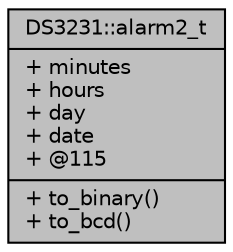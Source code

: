 digraph "DS3231::alarm2_t"
{
  edge [fontname="Helvetica",fontsize="10",labelfontname="Helvetica",labelfontsize="10"];
  node [fontname="Helvetica",fontsize="10",shape=record];
  Node1 [label="{DS3231::alarm2_t\n|+ minutes\l+ hours\l+ day\l+ date\l+ @115\l|+ to_binary()\l+ to_bcd()\l}",height=0.2,width=0.4,color="black", fillcolor="grey75", style="filled", fontcolor="black"];
}

